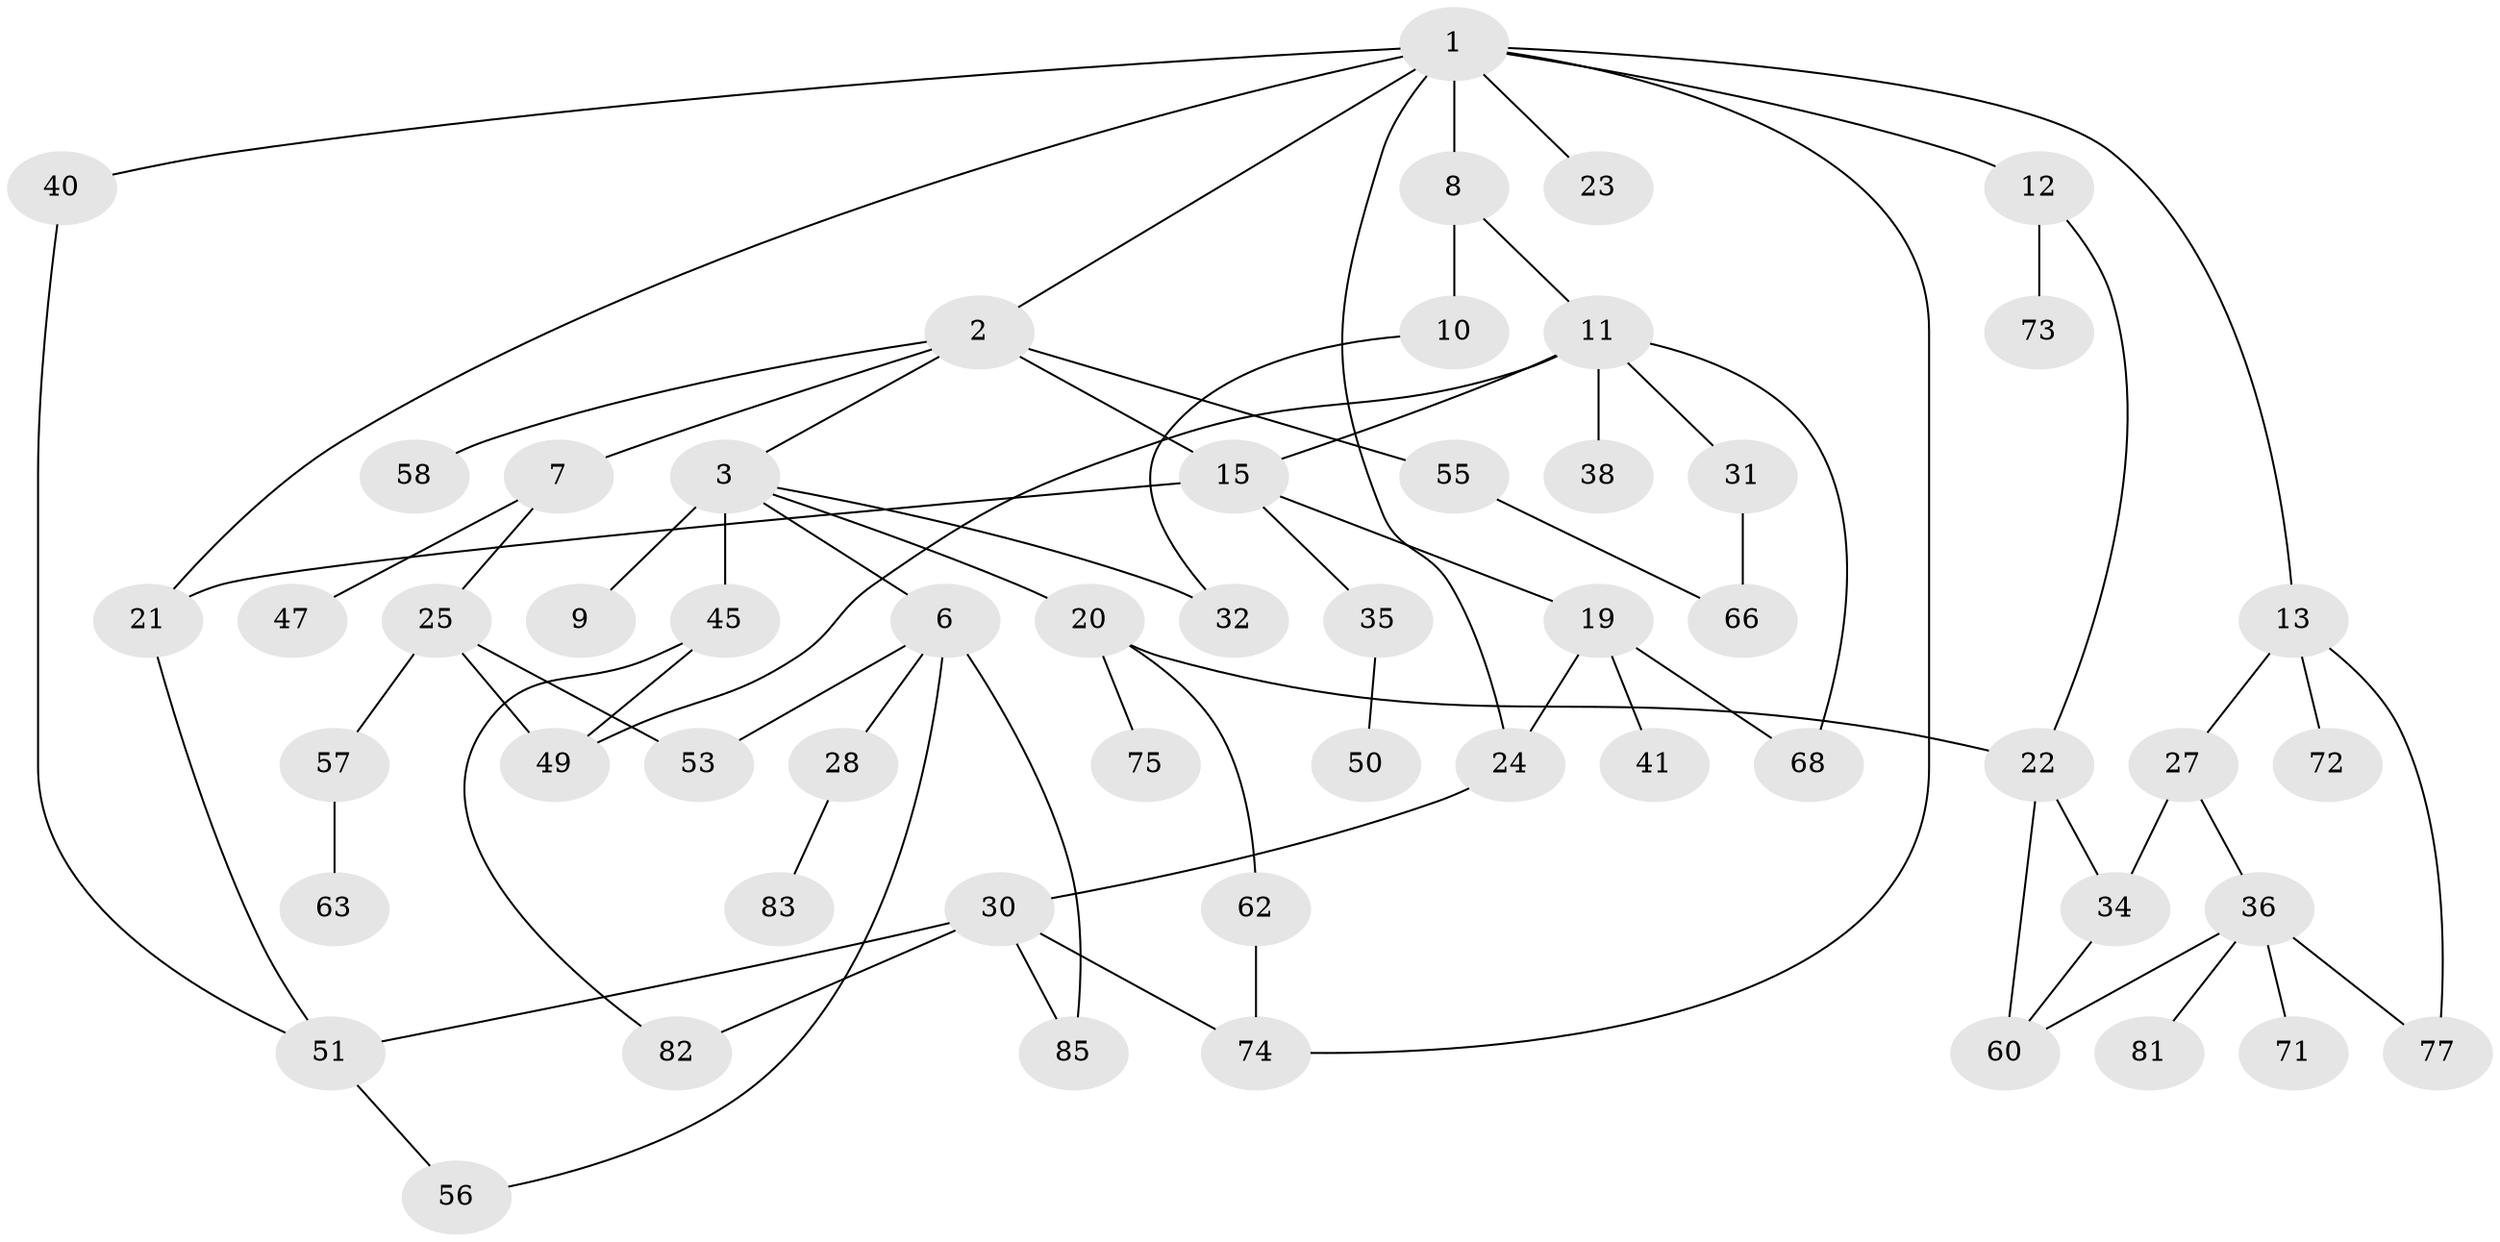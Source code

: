 // Generated by graph-tools (version 1.1) at 2025/23/03/03/25 07:23:33]
// undirected, 55 vertices, 75 edges
graph export_dot {
graph [start="1"]
  node [color=gray90,style=filled];
  1 [super="+84"];
  2 [super="+4"];
  3 [super="+5"];
  6 [super="+18"];
  7 [super="+17"];
  8;
  9 [super="+26"];
  10 [super="+86"];
  11 [super="+16"];
  12 [super="+14"];
  13 [super="+54"];
  15 [super="+65"];
  19 [super="+37"];
  20 [super="+33"];
  21 [super="+43"];
  22 [super="+44"];
  23 [super="+70"];
  24 [super="+29"];
  25 [super="+39"];
  27;
  28 [super="+46"];
  30 [super="+42"];
  31 [super="+80"];
  32;
  34 [super="+48"];
  35;
  36 [super="+76"];
  38 [super="+59"];
  40;
  41;
  45 [super="+61"];
  47 [super="+52"];
  49;
  50 [super="+64"];
  51;
  53;
  55;
  56 [super="+69"];
  57 [super="+67"];
  58;
  60;
  62;
  63;
  66 [super="+78"];
  68;
  71;
  72;
  73;
  74 [super="+79"];
  75;
  77;
  81;
  82;
  83;
  85;
  1 -- 2;
  1 -- 8;
  1 -- 12;
  1 -- 13;
  1 -- 21;
  1 -- 23;
  1 -- 40;
  1 -- 74;
  1 -- 24;
  2 -- 3;
  2 -- 7;
  2 -- 58;
  2 -- 15;
  2 -- 55;
  3 -- 9;
  3 -- 20;
  3 -- 32;
  3 -- 45;
  3 -- 6;
  6 -- 53;
  6 -- 85;
  6 -- 56;
  6 -- 28;
  7 -- 25;
  7 -- 47;
  8 -- 10;
  8 -- 11;
  10 -- 32;
  11 -- 49;
  11 -- 68;
  11 -- 31;
  11 -- 38;
  11 -- 15;
  12 -- 73;
  12 -- 22;
  13 -- 27;
  13 -- 72;
  13 -- 77;
  15 -- 19;
  15 -- 35;
  15 -- 21;
  19 -- 24;
  19 -- 41;
  19 -- 68;
  20 -- 62;
  20 -- 75;
  20 -- 22;
  21 -- 51;
  22 -- 34;
  22 -- 60;
  24 -- 30;
  25 -- 53;
  25 -- 49;
  25 -- 57 [weight=2];
  27 -- 34;
  27 -- 36;
  28 -- 83;
  30 -- 74;
  30 -- 51;
  30 -- 85;
  30 -- 82;
  31 -- 66;
  34 -- 60;
  35 -- 50;
  36 -- 71;
  36 -- 81;
  36 -- 77;
  36 -- 60;
  40 -- 51;
  45 -- 82;
  45 -- 49;
  51 -- 56;
  55 -- 66;
  57 -- 63;
  62 -- 74;
}
